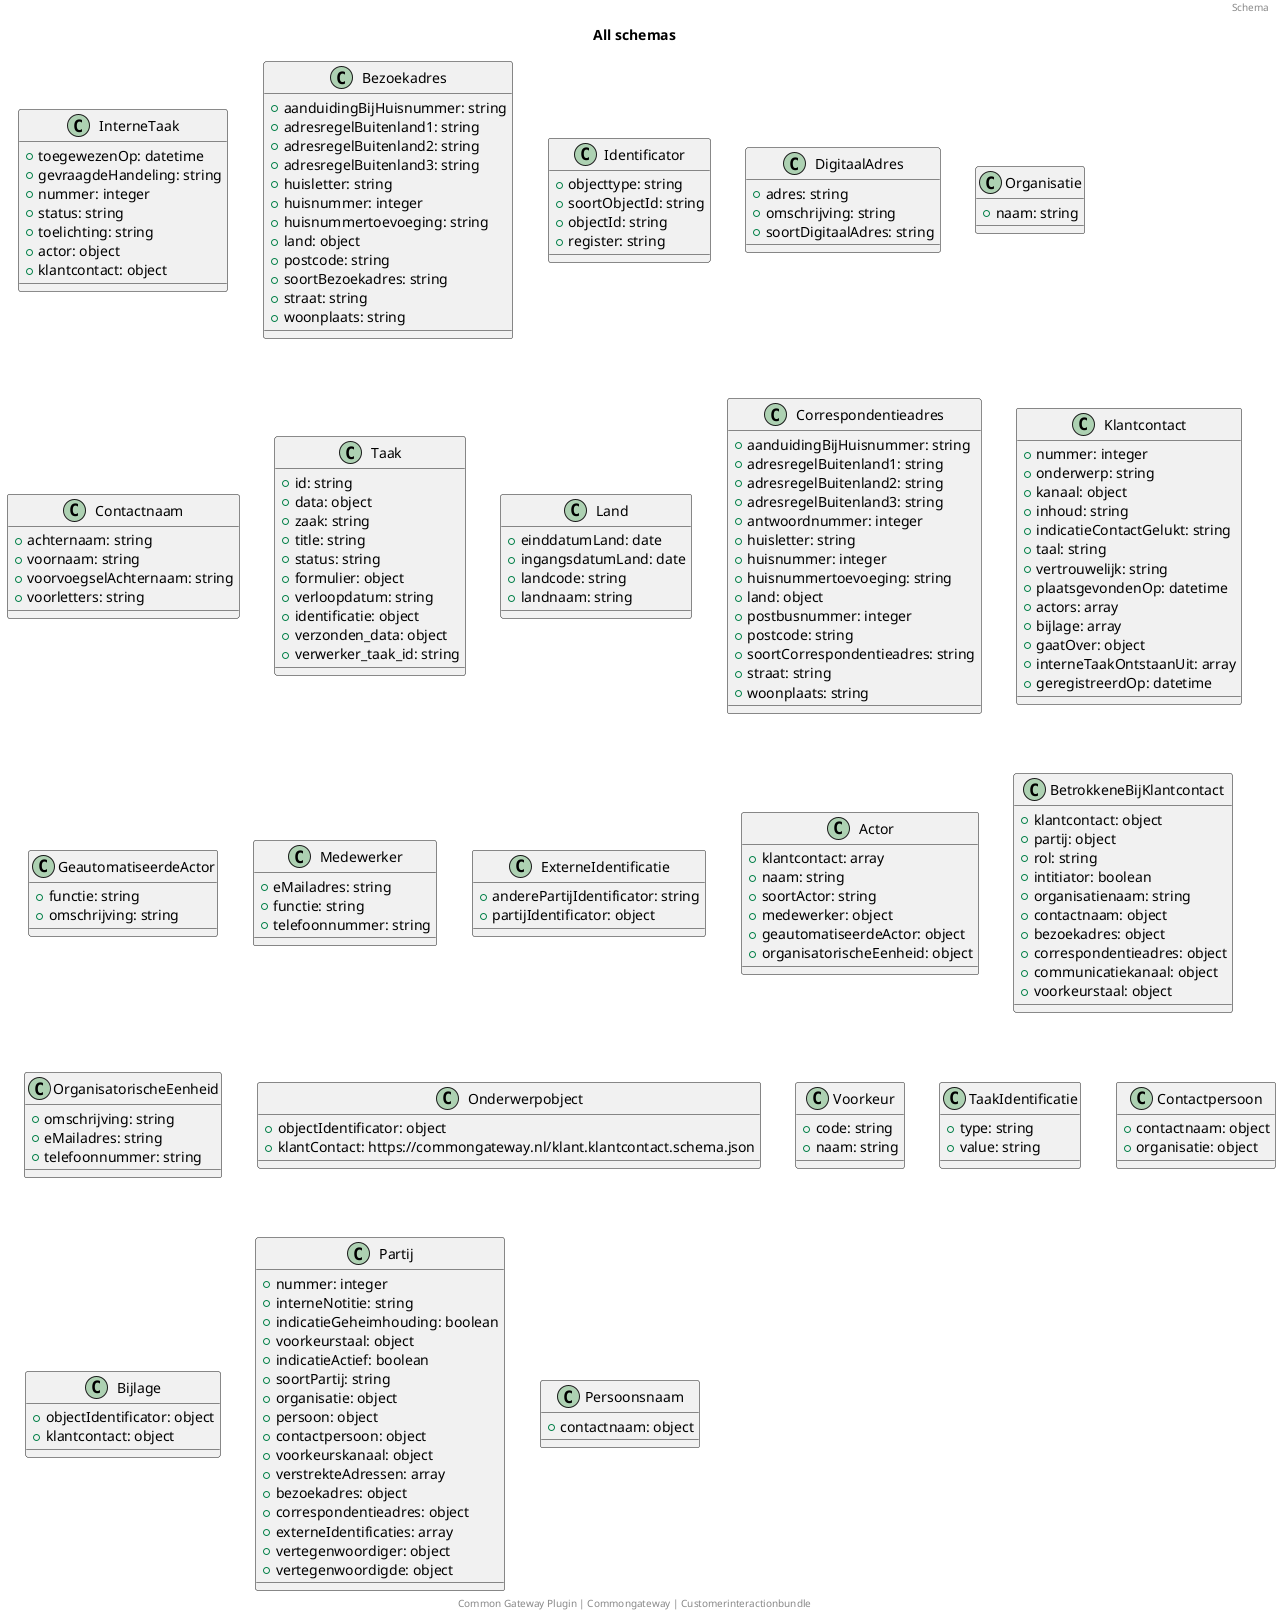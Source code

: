 @startuml
title: All schemas
footer: Common Gateway Plugin | Commongateway | Customerinteractionbundle 
header: Schema
class InterneTaak {
  + toegewezenOp: datetime
  + gevraagdeHandeling: string
  + nummer: integer
  + status: string
  + toelichting: string
  + actor: object
  + klantcontact: object
}
class Bezoekadres {
  + aanduidingBijHuisnummer: string
  + adresregelBuitenland1: string
  + adresregelBuitenland2: string
  + adresregelBuitenland3: string
  + huisletter: string
  + huisnummer: integer
  + huisnummertoevoeging: string
  + land: object
  + postcode: string
  + soortBezoekadres: string
  + straat: string
  + woonplaats: string
}
class Identificator {
  + objecttype: string
  + soortObjectId: string
  + objectId: string
  + register: string
}
class DigitaalAdres {
  + adres: string
  + omschrijving: string
  + soortDigitaalAdres: string
}
class Organisatie {
  + naam: string
}
class Contactnaam {
  + achternaam: string
  + voornaam: string
  + voorvoegselAchternaam: string
  + voorletters: string
}
class Taak {
  + id: string
  + data: object
  + zaak: string
  + title: string
  + status: string
  + formulier: object
  + verloopdatum: string
  + identificatie: object
  + verzonden_data: object
  + verwerker_taak_id: string
}
class Land {
  + einddatumLand: date
  + ingangsdatumLand: date
  + landcode: string
  + landnaam: string
}
class Correspondentieadres {
  + aanduidingBijHuisnummer: string
  + adresregelBuitenland1: string
  + adresregelBuitenland2: string
  + adresregelBuitenland3: string
  + antwoordnummer: integer
  + huisletter: string
  + huisnummer: integer
  + huisnummertoevoeging: string
  + land: object
  + postbusnummer: integer
  + postcode: string
  + soortCorrespondentieadres: string
  + straat: string
  + woonplaats: string
}
class Klantcontact {
  + nummer: integer
  + onderwerp: string
  + kanaal: object
  + inhoud: string
  + indicatieContactGelukt: string
  + taal: string
  + vertrouwelijk: string
  + plaatsgevondenOp: datetime
  + actors: array
  + bijlage: array
  + gaatOver: object
  + interneTaakOntstaanUit: array
  + geregistreerdOp: datetime
}
class GeautomatiseerdeActor {
  + functie: string
  + omschrijving: string
}
class Medewerker {
  + eMailadres: string
  + functie: string
  + telefoonnummer: string
}
class ExterneIdentificatie {
  + anderePartijIdentificator: string
  + partijIdentificator: object
}
class Actor {
  + klantcontact: array
  + naam: string
  + soortActor: string
  + medewerker: object
  + geautomatiseerdeActor: object
  + organisatorischeEenheid: object
}
class BetrokkeneBijKlantcontact {
  + klantcontact: object
  + partij: object
  + rol: string
  + intitiator: boolean
  + organisatienaam: string
  + contactnaam: object
  + bezoekadres: object
  + correspondentieadres: object
  + communicatiekanaal: object
  + voorkeurstaal: object
}
class OrganisatorischeEenheid {
  + omschrijving: string
  + eMailadres: string
  + telefoonnummer: string
}
class Onderwerpobject {
  + objectIdentificator: object
  + klantContact: https://commongateway.nl/klant.klantcontact.schema.json
}
class Voorkeur {
  + code: string
  + naam: string
}
class TaakIdentificatie {
  + type: string
  + value: string
}
class Contactpersoon {
  + contactnaam: object
  + organisatie: object
}
class Bijlage {
  + objectIdentificator: object
  + klantcontact: object
}
class Partij {
  + nummer: integer
  + interneNotitie: string
  + indicatieGeheimhouding: boolean
  + voorkeurstaal: object
  + indicatieActief: boolean
  + soortPartij: string
  + organisatie: object
  + persoon: object
  + contactpersoon: object
  + voorkeurskanaal: object
  + verstrekteAdressen: array
  + bezoekadres: object
  + correspondentieadres: object
  + externeIdentificaties: array
  + vertegenwoordiger: object
  + vertegenwoordigde: object
}
class Persoonsnaam {
  + contactnaam: object
}
@enduml

